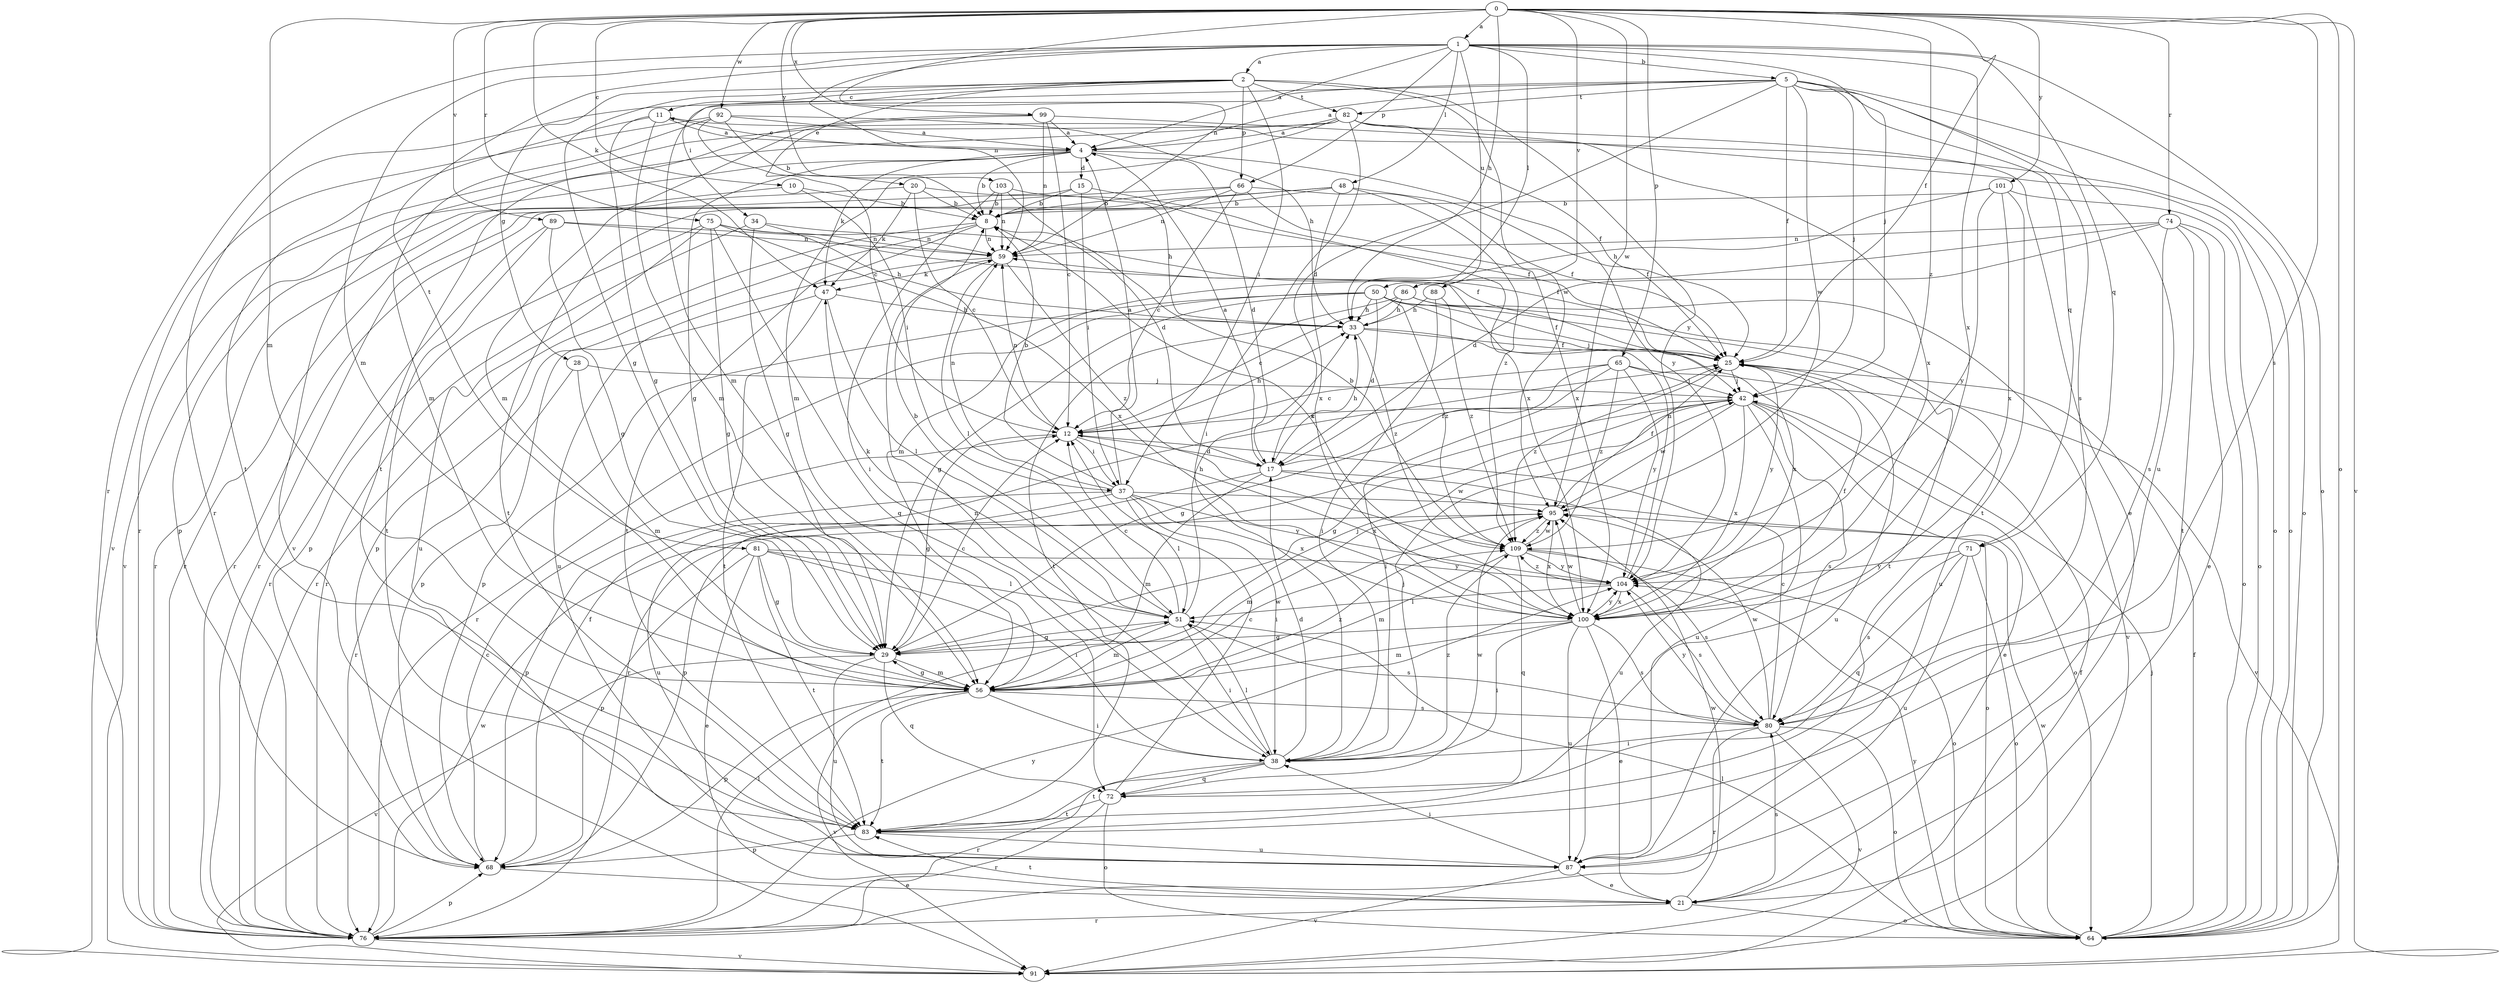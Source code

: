 strict digraph  {
0;
1;
2;
4;
5;
8;
10;
11;
12;
15;
17;
20;
21;
25;
28;
29;
33;
34;
37;
38;
42;
47;
48;
50;
51;
56;
59;
64;
65;
66;
68;
71;
72;
74;
75;
76;
80;
81;
82;
83;
86;
87;
88;
89;
91;
92;
95;
99;
100;
101;
103;
104;
109;
0 -> 1  [label=a];
0 -> 10  [label=c];
0 -> 25  [label=f];
0 -> 33  [label=h];
0 -> 47  [label=k];
0 -> 56  [label=m];
0 -> 59  [label=n];
0 -> 64  [label=o];
0 -> 65  [label=p];
0 -> 74  [label=r];
0 -> 75  [label=r];
0 -> 80  [label=s];
0 -> 88  [label=v];
0 -> 89  [label=v];
0 -> 91  [label=v];
0 -> 92  [label=w];
0 -> 95  [label=w];
0 -> 99  [label=x];
0 -> 101  [label=y];
0 -> 103  [label=y];
0 -> 109  [label=z];
1 -> 2  [label=a];
1 -> 4  [label=a];
1 -> 5  [label=b];
1 -> 42  [label=j];
1 -> 48  [label=l];
1 -> 50  [label=l];
1 -> 56  [label=m];
1 -> 59  [label=n];
1 -> 64  [label=o];
1 -> 66  [label=p];
1 -> 71  [label=q];
1 -> 76  [label=r];
1 -> 81  [label=t];
1 -> 86  [label=u];
1 -> 100  [label=x];
2 -> 11  [label=c];
2 -> 20  [label=e];
2 -> 28  [label=g];
2 -> 29  [label=g];
2 -> 34  [label=i];
2 -> 37  [label=i];
2 -> 66  [label=p];
2 -> 82  [label=t];
2 -> 95  [label=w];
2 -> 104  [label=y];
4 -> 8  [label=b];
4 -> 11  [label=c];
4 -> 15  [label=d];
4 -> 17  [label=d];
4 -> 29  [label=g];
4 -> 47  [label=k];
4 -> 91  [label=v];
4 -> 104  [label=y];
5 -> 4  [label=a];
5 -> 17  [label=d];
5 -> 25  [label=f];
5 -> 42  [label=j];
5 -> 56  [label=m];
5 -> 64  [label=o];
5 -> 71  [label=q];
5 -> 76  [label=r];
5 -> 80  [label=s];
5 -> 82  [label=t];
5 -> 87  [label=u];
5 -> 95  [label=w];
8 -> 59  [label=n];
8 -> 68  [label=p];
8 -> 76  [label=r];
8 -> 83  [label=t];
8 -> 100  [label=x];
10 -> 8  [label=b];
10 -> 37  [label=i];
10 -> 68  [label=p];
11 -> 4  [label=a];
11 -> 29  [label=g];
11 -> 56  [label=m];
11 -> 64  [label=o];
11 -> 83  [label=t];
12 -> 17  [label=d];
12 -> 29  [label=g];
12 -> 33  [label=h];
12 -> 37  [label=i];
12 -> 59  [label=n];
12 -> 100  [label=x];
15 -> 8  [label=b];
15 -> 37  [label=i];
15 -> 76  [label=r];
15 -> 100  [label=x];
17 -> 4  [label=a];
17 -> 25  [label=f];
17 -> 33  [label=h];
17 -> 56  [label=m];
17 -> 68  [label=p];
17 -> 87  [label=u];
17 -> 95  [label=w];
20 -> 8  [label=b];
20 -> 12  [label=c];
20 -> 33  [label=h];
20 -> 47  [label=k];
20 -> 76  [label=r];
21 -> 64  [label=o];
21 -> 76  [label=r];
21 -> 80  [label=s];
21 -> 83  [label=t];
21 -> 95  [label=w];
25 -> 42  [label=j];
25 -> 87  [label=u];
25 -> 104  [label=y];
25 -> 109  [label=z];
28 -> 42  [label=j];
28 -> 56  [label=m];
28 -> 76  [label=r];
29 -> 12  [label=c];
29 -> 42  [label=j];
29 -> 56  [label=m];
29 -> 72  [label=q];
29 -> 87  [label=u];
29 -> 91  [label=v];
33 -> 25  [label=f];
33 -> 100  [label=x];
33 -> 109  [label=z];
34 -> 29  [label=g];
34 -> 33  [label=h];
34 -> 59  [label=n];
34 -> 76  [label=r];
37 -> 4  [label=a];
37 -> 8  [label=b];
37 -> 38  [label=i];
37 -> 51  [label=l];
37 -> 59  [label=n];
37 -> 64  [label=o];
37 -> 68  [label=p];
37 -> 87  [label=u];
37 -> 100  [label=x];
37 -> 104  [label=y];
38 -> 17  [label=d];
38 -> 42  [label=j];
38 -> 51  [label=l];
38 -> 59  [label=n];
38 -> 72  [label=q];
38 -> 76  [label=r];
38 -> 83  [label=t];
38 -> 109  [label=z];
42 -> 12  [label=c];
42 -> 21  [label=e];
42 -> 29  [label=g];
42 -> 64  [label=o];
42 -> 76  [label=r];
42 -> 80  [label=s];
42 -> 87  [label=u];
42 -> 95  [label=w];
42 -> 100  [label=x];
47 -> 33  [label=h];
47 -> 51  [label=l];
47 -> 68  [label=p];
47 -> 83  [label=t];
48 -> 8  [label=b];
48 -> 25  [label=f];
48 -> 76  [label=r];
48 -> 83  [label=t];
48 -> 100  [label=x];
48 -> 109  [label=z];
50 -> 17  [label=d];
50 -> 25  [label=f];
50 -> 29  [label=g];
50 -> 33  [label=h];
50 -> 42  [label=j];
50 -> 68  [label=p];
50 -> 76  [label=r];
50 -> 83  [label=t];
50 -> 109  [label=z];
51 -> 8  [label=b];
51 -> 12  [label=c];
51 -> 29  [label=g];
51 -> 33  [label=h];
51 -> 38  [label=i];
51 -> 47  [label=k];
51 -> 56  [label=m];
51 -> 80  [label=s];
56 -> 29  [label=g];
56 -> 38  [label=i];
56 -> 68  [label=p];
56 -> 80  [label=s];
56 -> 83  [label=t];
56 -> 91  [label=v];
56 -> 95  [label=w];
56 -> 109  [label=z];
59 -> 47  [label=k];
59 -> 51  [label=l];
59 -> 87  [label=u];
59 -> 109  [label=z];
64 -> 25  [label=f];
64 -> 42  [label=j];
64 -> 51  [label=l];
64 -> 95  [label=w];
64 -> 104  [label=y];
65 -> 12  [label=c];
65 -> 29  [label=g];
65 -> 38  [label=i];
65 -> 42  [label=j];
65 -> 91  [label=v];
65 -> 104  [label=y];
65 -> 109  [label=z];
66 -> 8  [label=b];
66 -> 12  [label=c];
66 -> 25  [label=f];
66 -> 59  [label=n];
66 -> 76  [label=r];
66 -> 100  [label=x];
68 -> 12  [label=c];
68 -> 21  [label=e];
68 -> 25  [label=f];
71 -> 64  [label=o];
71 -> 72  [label=q];
71 -> 80  [label=s];
71 -> 87  [label=u];
71 -> 104  [label=y];
72 -> 12  [label=c];
72 -> 64  [label=o];
72 -> 76  [label=r];
72 -> 83  [label=t];
72 -> 95  [label=w];
74 -> 17  [label=d];
74 -> 21  [label=e];
74 -> 56  [label=m];
74 -> 59  [label=n];
74 -> 64  [label=o];
74 -> 80  [label=s];
74 -> 83  [label=t];
75 -> 25  [label=f];
75 -> 29  [label=g];
75 -> 59  [label=n];
75 -> 68  [label=p];
75 -> 72  [label=q];
75 -> 87  [label=u];
75 -> 100  [label=x];
76 -> 51  [label=l];
76 -> 68  [label=p];
76 -> 91  [label=v];
76 -> 95  [label=w];
76 -> 104  [label=y];
80 -> 12  [label=c];
80 -> 38  [label=i];
80 -> 64  [label=o];
80 -> 76  [label=r];
80 -> 91  [label=v];
80 -> 95  [label=w];
80 -> 104  [label=y];
81 -> 21  [label=e];
81 -> 29  [label=g];
81 -> 38  [label=i];
81 -> 51  [label=l];
81 -> 68  [label=p];
81 -> 83  [label=t];
81 -> 104  [label=y];
82 -> 4  [label=a];
82 -> 21  [label=e];
82 -> 25  [label=f];
82 -> 38  [label=i];
82 -> 56  [label=m];
82 -> 76  [label=r];
82 -> 91  [label=v];
82 -> 100  [label=x];
83 -> 68  [label=p];
83 -> 87  [label=u];
86 -> 12  [label=c];
86 -> 33  [label=h];
86 -> 83  [label=t];
86 -> 87  [label=u];
86 -> 91  [label=v];
87 -> 21  [label=e];
87 -> 38  [label=i];
87 -> 91  [label=v];
88 -> 33  [label=h];
88 -> 38  [label=i];
88 -> 109  [label=z];
89 -> 25  [label=f];
89 -> 29  [label=g];
89 -> 59  [label=n];
89 -> 76  [label=r];
89 -> 83  [label=t];
91 -> 25  [label=f];
92 -> 4  [label=a];
92 -> 8  [label=b];
92 -> 12  [label=c];
92 -> 33  [label=h];
92 -> 56  [label=m];
92 -> 91  [label=v];
95 -> 25  [label=f];
95 -> 56  [label=m];
95 -> 100  [label=x];
95 -> 109  [label=z];
99 -> 4  [label=a];
99 -> 12  [label=c];
99 -> 56  [label=m];
99 -> 59  [label=n];
99 -> 64  [label=o];
99 -> 83  [label=t];
100 -> 21  [label=e];
100 -> 25  [label=f];
100 -> 29  [label=g];
100 -> 38  [label=i];
100 -> 56  [label=m];
100 -> 80  [label=s];
100 -> 87  [label=u];
100 -> 95  [label=w];
100 -> 104  [label=y];
101 -> 8  [label=b];
101 -> 33  [label=h];
101 -> 64  [label=o];
101 -> 83  [label=t];
101 -> 100  [label=x];
101 -> 104  [label=y];
103 -> 8  [label=b];
103 -> 17  [label=d];
103 -> 25  [label=f];
103 -> 38  [label=i];
103 -> 59  [label=n];
104 -> 51  [label=l];
104 -> 59  [label=n];
104 -> 80  [label=s];
104 -> 100  [label=x];
104 -> 109  [label=z];
109 -> 8  [label=b];
109 -> 56  [label=m];
109 -> 64  [label=o];
109 -> 72  [label=q];
109 -> 80  [label=s];
109 -> 95  [label=w];
109 -> 104  [label=y];
}
